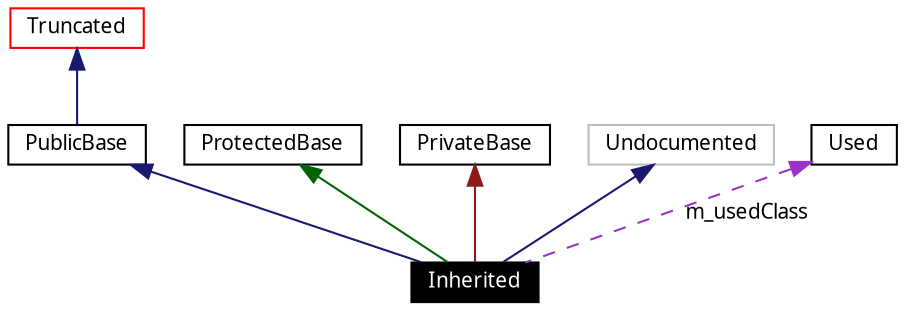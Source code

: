 digraph inheritance
{
  Node7 [shape="box",label="Inherited",fontsize=10,height=0.2,width=0.4,fontname="doxfont",color="black",style="filled" fontcolor="white"];
  Node8 -> Node7 [dir=back,color="midnightblue",fontsize=10,style="solid",fontname="doxfont"];
  Node8 [shape="box",label="PublicBase",fontsize=10,height=0.2,width=0.4,fontname="doxfont",color="black",URL="$class_publicbase.html"];
  Node9 -> Node8 [dir=back,color="midnightblue",fontsize=10,style="solid",fontname="doxfont"];
  Node9 [shape="box",label="Truncated",fontsize=10,height=0.2,width=0.4,fontname="doxfont",color="red",URL="$class_truncated.html"];
  Node11 -> Node7 [dir=back,color="darkgreen",fontsize=10,style="solid",fontname="doxfont"];
  Node11 [shape="box",label="ProtectedBase",fontsize=10,height=0.2,width=0.4,fontname="doxfont",color="black",URL="$class_protectedbase.html"];
  Node12 -> Node7 [dir=back,color="firebrick4",fontsize=10,style="solid",fontname="doxfont"];
  Node12 [shape="box",label="PrivateBase",fontsize=10,height=0.2,width=0.4,fontname="doxfont",color="black",URL="$class_privatebase.html"];
  Node13 -> Node7 [dir=back,color="midnightblue",fontsize=10,style="solid",fontname="doxfont"];
  Node13 [shape="box",label="Undocumented",fontsize=10,height=0.2,width=0.4,fontname="doxfont",color="grey75"];
  Node14 -> Node7 [dir=back,color="darkorchid3",fontsize=10,style="dashed",label="m_usedClass",fontname="doxfont"];
  Node14 [shape="box",label="Used",fontsize=10,height=0.2,width=0.4,fontname="doxfont",color="black",URL="$class_used.html"];
}
